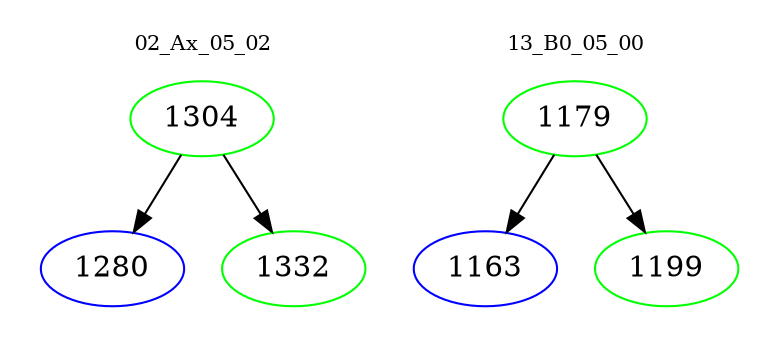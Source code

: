 digraph{
subgraph cluster_0 {
color = white
label = "02_Ax_05_02";
fontsize=10;
T0_1304 [label="1304", color="green"]
T0_1304 -> T0_1280 [color="black"]
T0_1280 [label="1280", color="blue"]
T0_1304 -> T0_1332 [color="black"]
T0_1332 [label="1332", color="green"]
}
subgraph cluster_1 {
color = white
label = "13_B0_05_00";
fontsize=10;
T1_1179 [label="1179", color="green"]
T1_1179 -> T1_1163 [color="black"]
T1_1163 [label="1163", color="blue"]
T1_1179 -> T1_1199 [color="black"]
T1_1199 [label="1199", color="green"]
}
}
